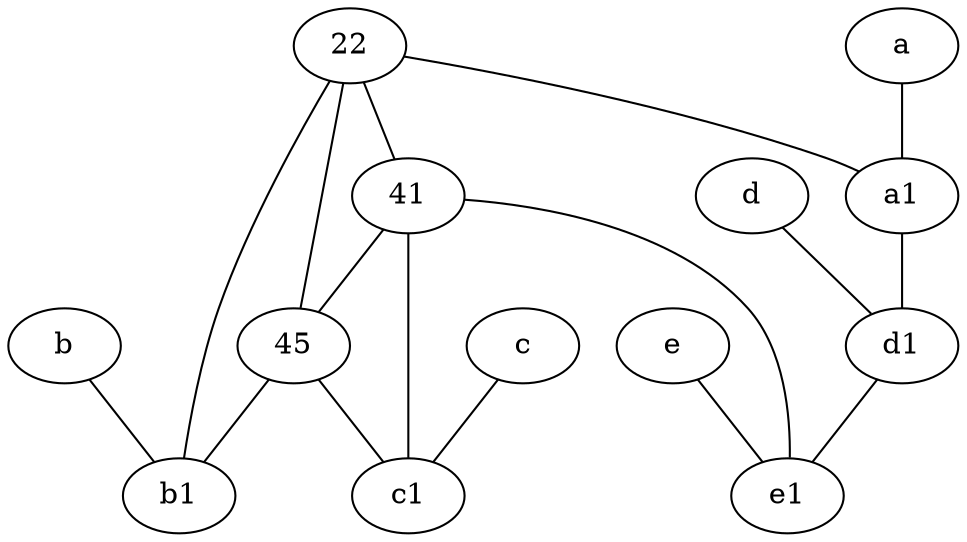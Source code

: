 graph {
	node [labelfontsize=50]
	b [labelfontsize=50 pos="10,4!"]
	d1 [labelfontsize=50 pos="3,5!"]
	41 [labelfontsize=50]
	b1 [labelfontsize=50 pos="9,4!"]
	c [labelfontsize=50 pos="4.5,2!"]
	e [labelfontsize=50 pos="7,9!"]
	c1 [labelfontsize=50 pos="4.5,3!"]
	d [labelfontsize=50 pos="2,5!"]
	a [labelfontsize=50 pos="8,2!"]
	22 [labelfontsize=50]
	45 [labelfontsize=50]
	a1 [labelfontsize=50 pos="8,3!"]
	e1 [labelfontsize=50 pos="7,7!"]
	41 -- e1
	e -- e1
	41 -- c1
	22 -- a1
	22 -- 45
	c -- c1
	d -- d1
	22 -- 41
	45 -- c1
	a1 -- d1
	22 -- b1
	41 -- 45
	45 -- b1
	b -- b1
	d1 -- e1
	a -- a1
}
